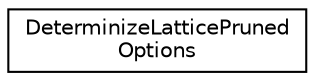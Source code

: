 digraph "Graphical Class Hierarchy"
{
  edge [fontname="Helvetica",fontsize="10",labelfontname="Helvetica",labelfontsize="10"];
  node [fontname="Helvetica",fontsize="10",shape=record];
  rankdir="LR";
  Node0 [label="DeterminizeLatticePruned\lOptions",height=0.2,width=0.4,color="black", fillcolor="white", style="filled",URL="$structfst_1_1DeterminizeLatticePrunedOptions.html"];
}
